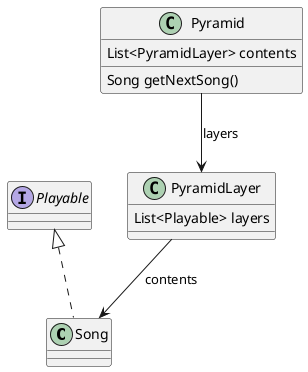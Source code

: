 @startuml Klassediagram for plan

class Song implements Playable

interface Playable

' abstract class PlayableContainer implements Playable

' class Album extends PlayableContainer

class PyramidLayer {
    ' extends PlayableContainer?
    List<Playable> layers
}

class Pyramid {
    List<PyramidLayer> contents

    Song getNextSong()
}

Pyramid --> PyramidLayer : "layers"
PyramidLayer --> Song : "contents"

@enduml